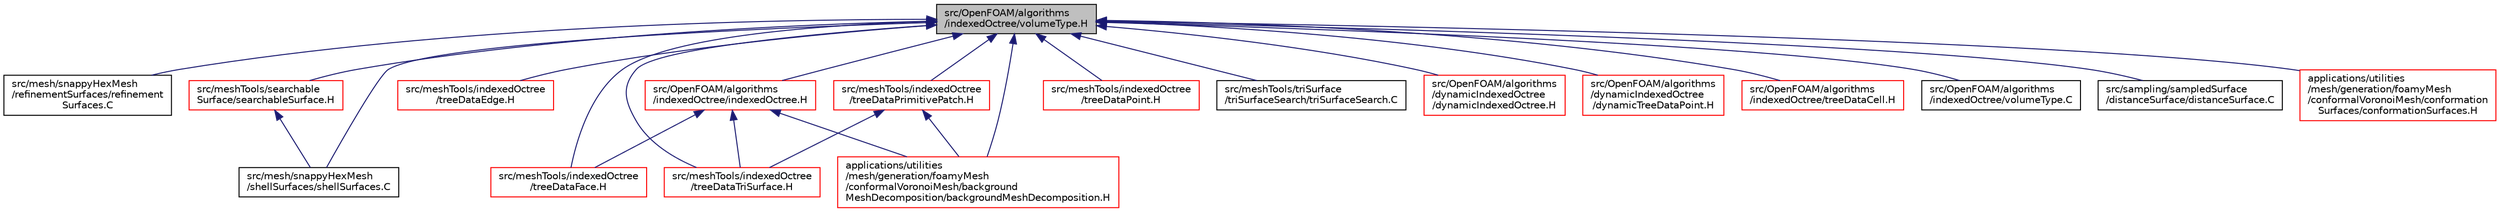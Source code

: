 digraph "src/OpenFOAM/algorithms/indexedOctree/volumeType.H"
{
  bgcolor="transparent";
  edge [fontname="Helvetica",fontsize="10",labelfontname="Helvetica",labelfontsize="10"];
  node [fontname="Helvetica",fontsize="10",shape=record];
  Node71 [label="src/OpenFOAM/algorithms\l/indexedOctree/volumeType.H",height=0.2,width=0.4,color="black", fillcolor="grey75", style="filled", fontcolor="black"];
  Node71 -> Node72 [dir="back",color="midnightblue",fontsize="10",style="solid",fontname="Helvetica"];
  Node72 [label="src/mesh/snappyHexMesh\l/refinementSurfaces/refinement\lSurfaces.C",height=0.2,width=0.4,color="black",URL="$a07769.html"];
  Node71 -> Node73 [dir="back",color="midnightblue",fontsize="10",style="solid",fontname="Helvetica"];
  Node73 [label="src/mesh/snappyHexMesh\l/shellSurfaces/shellSurfaces.C",height=0.2,width=0.4,color="black",URL="$a07781.html"];
  Node71 -> Node74 [dir="back",color="midnightblue",fontsize="10",style="solid",fontname="Helvetica"];
  Node74 [label="src/meshTools/indexedOctree\l/treeDataEdge.H",height=0.2,width=0.4,color="red",URL="$a08237.html"];
  Node71 -> Node136 [dir="back",color="midnightblue",fontsize="10",style="solid",fontname="Helvetica"];
  Node136 [label="src/meshTools/indexedOctree\l/treeDataFace.H",height=0.2,width=0.4,color="red",URL="$a08243.html"];
  Node71 -> Node147 [dir="back",color="midnightblue",fontsize="10",style="solid",fontname="Helvetica"];
  Node147 [label="src/meshTools/indexedOctree\l/treeDataPoint.H",height=0.2,width=0.4,color="red",URL="$a08249.html"];
  Node71 -> Node149 [dir="back",color="midnightblue",fontsize="10",style="solid",fontname="Helvetica"];
  Node149 [label="src/meshTools/indexedOctree\l/treeDataPrimitivePatch.H",height=0.2,width=0.4,color="red",URL="$a08255.html"];
  Node149 -> Node165 [dir="back",color="midnightblue",fontsize="10",style="solid",fontname="Helvetica"];
  Node165 [label="src/meshTools/indexedOctree\l/treeDataTriSurface.H",height=0.2,width=0.4,color="red",URL="$a08264.html"];
  Node149 -> Node180 [dir="back",color="midnightblue",fontsize="10",style="solid",fontname="Helvetica"];
  Node180 [label="applications/utilities\l/mesh/generation/foamyMesh\l/conformalVoronoiMesh/background\lMeshDecomposition/backgroundMeshDecomposition.H",height=0.2,width=0.4,color="red",URL="$a18476.html"];
  Node71 -> Node165 [dir="back",color="midnightblue",fontsize="10",style="solid",fontname="Helvetica"];
  Node71 -> Node182 [dir="back",color="midnightblue",fontsize="10",style="solid",fontname="Helvetica"];
  Node182 [label="src/meshTools/searchable\lSurface/searchableSurface.H",height=0.2,width=0.4,color="red",URL="$a08513.html"];
  Node182 -> Node73 [dir="back",color="midnightblue",fontsize="10",style="solid",fontname="Helvetica"];
  Node71 -> Node179 [dir="back",color="midnightblue",fontsize="10",style="solid",fontname="Helvetica"];
  Node179 [label="src/meshTools/triSurface\l/triSurfaceSearch/triSurfaceSearch.C",height=0.2,width=0.4,color="black",URL="$a08933.html"];
  Node71 -> Node506 [dir="back",color="midnightblue",fontsize="10",style="solid",fontname="Helvetica"];
  Node506 [label="src/OpenFOAM/algorithms\l/dynamicIndexedOctree\l/dynamicIndexedOctree.H",height=0.2,width=0.4,color="red",URL="$a09068.html"];
  Node71 -> Node510 [dir="back",color="midnightblue",fontsize="10",style="solid",fontname="Helvetica"];
  Node510 [label="src/OpenFOAM/algorithms\l/dynamicIndexedOctree\l/dynamicTreeDataPoint.H",height=0.2,width=0.4,color="red",URL="$a09077.html"];
  Node71 -> Node511 [dir="back",color="midnightblue",fontsize="10",style="solid",fontname="Helvetica"];
  Node511 [label="src/OpenFOAM/algorithms\l/indexedOctree/indexedOctree.H",height=0.2,width=0.4,color="red",URL="$a09083.html"];
  Node511 -> Node136 [dir="back",color="midnightblue",fontsize="10",style="solid",fontname="Helvetica"];
  Node511 -> Node165 [dir="back",color="midnightblue",fontsize="10",style="solid",fontname="Helvetica"];
  Node511 -> Node180 [dir="back",color="midnightblue",fontsize="10",style="solid",fontname="Helvetica"];
  Node71 -> Node523 [dir="back",color="midnightblue",fontsize="10",style="solid",fontname="Helvetica"];
  Node523 [label="src/OpenFOAM/algorithms\l/indexedOctree/treeDataCell.H",height=0.2,width=0.4,color="red",URL="$a09095.html"];
  Node71 -> Node524 [dir="back",color="midnightblue",fontsize="10",style="solid",fontname="Helvetica"];
  Node524 [label="src/OpenFOAM/algorithms\l/indexedOctree/volumeType.C",height=0.2,width=0.4,color="black",URL="$a09098.html"];
  Node71 -> Node501 [dir="back",color="midnightblue",fontsize="10",style="solid",fontname="Helvetica"];
  Node501 [label="src/sampling/sampledSurface\l/distanceSurface/distanceSurface.C",height=0.2,width=0.4,color="black",URL="$a15050.html"];
  Node71 -> Node180 [dir="back",color="midnightblue",fontsize="10",style="solid",fontname="Helvetica"];
  Node71 -> Node108 [dir="back",color="midnightblue",fontsize="10",style="solid",fontname="Helvetica"];
  Node108 [label="applications/utilities\l/mesh/generation/foamyMesh\l/conformalVoronoiMesh/conformation\lSurfaces/conformationSurfaces.H",height=0.2,width=0.4,color="red",URL="$a18716.html"];
}
